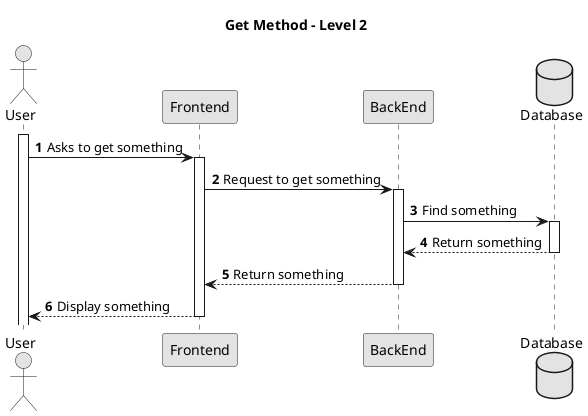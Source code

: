 @startuml

skinparam monochrome true
skinparam packageStyle rectangle
skinparam shadowing false

title Get Method - Level 2

autonumber

actor "User" as User
participant "Frontend" as FE
participant "BackEnd" as BE
database "Database" as DB

activate User

    User -> FE : Asks to get something
    activate FE

        FE -> BE : Request to get something
        activate BE

            BE -> DB : Find something
            activate DB

                DB --> BE : Return something
            deactivate DB

            BE --> FE : Return something
            deactivate BE


    FE --> User : Display something
    deactivate FE
@enduml
